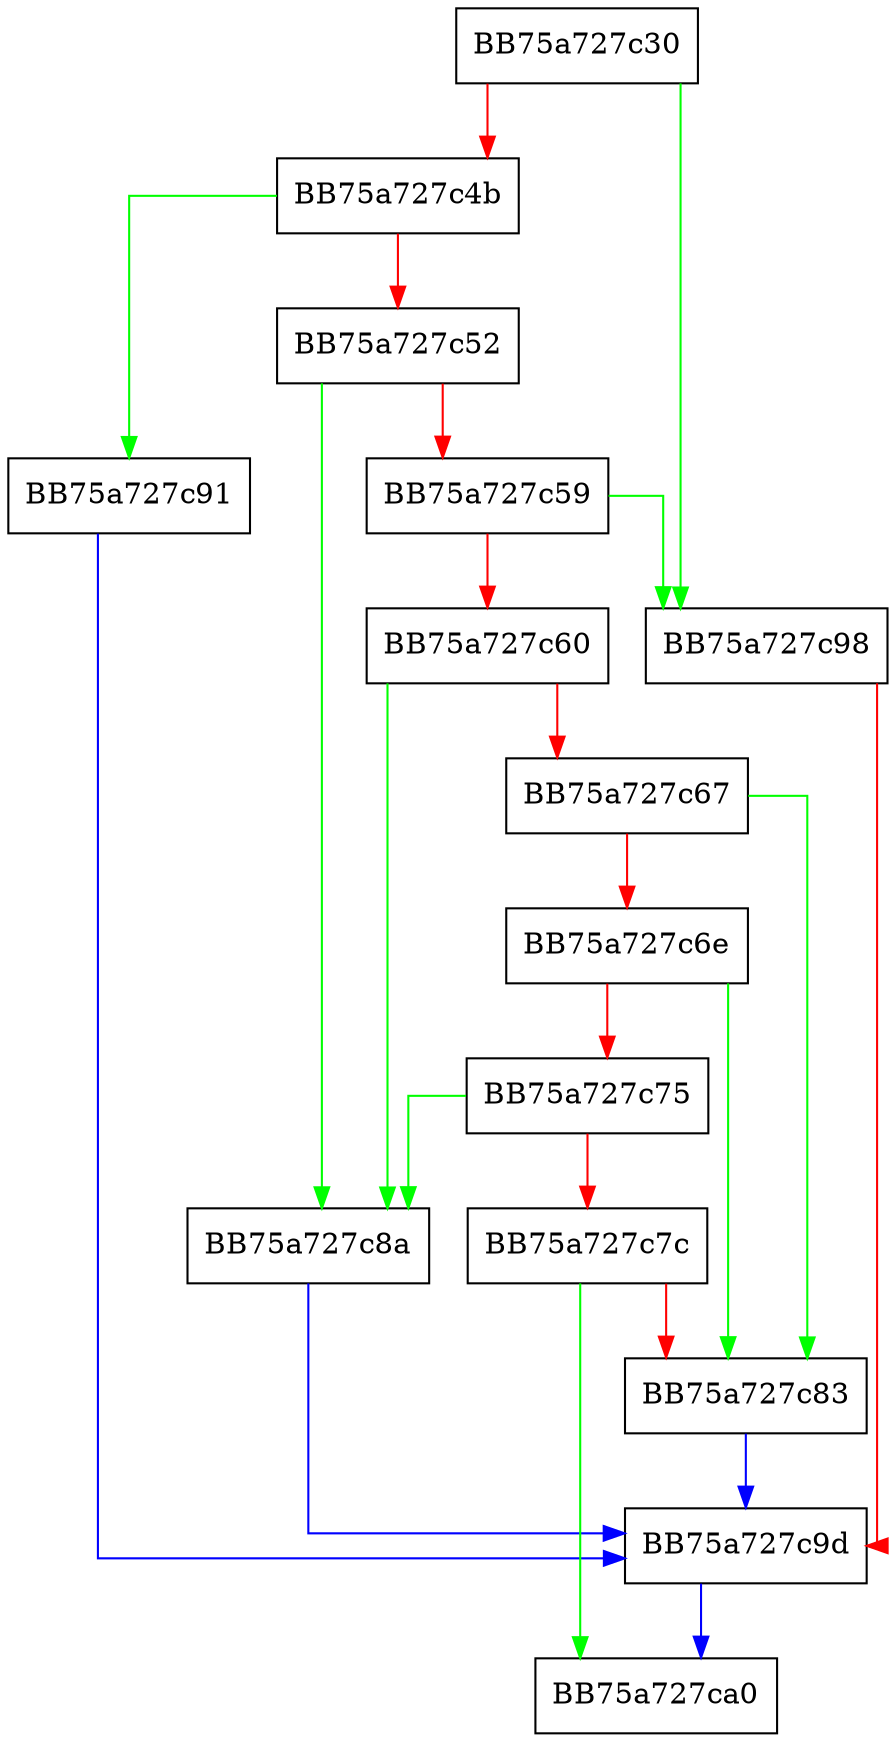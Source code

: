 digraph Detect {
  node [shape="box"];
  graph [splines=ortho];
  BB75a727c30 -> BB75a727c98 [color="green"];
  BB75a727c30 -> BB75a727c4b [color="red"];
  BB75a727c4b -> BB75a727c91 [color="green"];
  BB75a727c4b -> BB75a727c52 [color="red"];
  BB75a727c52 -> BB75a727c8a [color="green"];
  BB75a727c52 -> BB75a727c59 [color="red"];
  BB75a727c59 -> BB75a727c98 [color="green"];
  BB75a727c59 -> BB75a727c60 [color="red"];
  BB75a727c60 -> BB75a727c8a [color="green"];
  BB75a727c60 -> BB75a727c67 [color="red"];
  BB75a727c67 -> BB75a727c83 [color="green"];
  BB75a727c67 -> BB75a727c6e [color="red"];
  BB75a727c6e -> BB75a727c83 [color="green"];
  BB75a727c6e -> BB75a727c75 [color="red"];
  BB75a727c75 -> BB75a727c8a [color="green"];
  BB75a727c75 -> BB75a727c7c [color="red"];
  BB75a727c7c -> BB75a727ca0 [color="green"];
  BB75a727c7c -> BB75a727c83 [color="red"];
  BB75a727c83 -> BB75a727c9d [color="blue"];
  BB75a727c8a -> BB75a727c9d [color="blue"];
  BB75a727c91 -> BB75a727c9d [color="blue"];
  BB75a727c98 -> BB75a727c9d [color="red"];
  BB75a727c9d -> BB75a727ca0 [color="blue"];
}